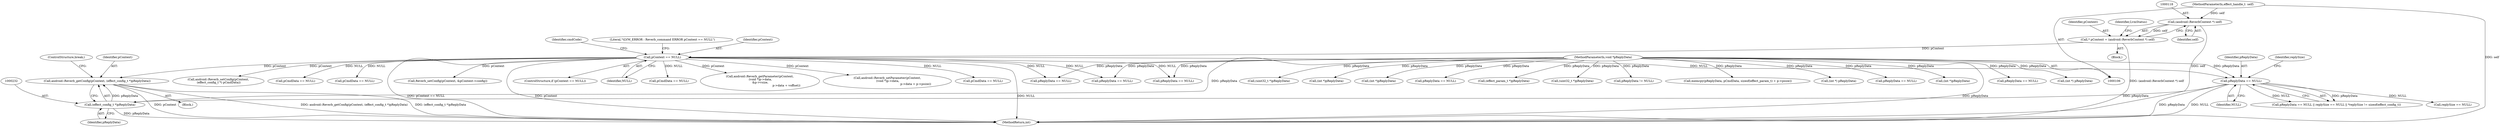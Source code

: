 digraph "0_Android_aeea52da00d210587fb3ed895de3d5f2e0264c88_6@pointer" {
"1000229" [label="(Call,android::Reverb_getConfig(pContext, (effect_config_t *)pReplyData))"];
"1000127" [label="(Call,pContext == NULL)"];
"1000115" [label="(Call,* pContext = (android::ReverbContext *) self)"];
"1000117" [label="(Call,(android::ReverbContext *) self)"];
"1000107" [label="(MethodParameterIn,effect_handle_t  self)"];
"1000231" [label="(Call,(effect_config_t *)pReplyData)"];
"1000211" [label="(Call,pReplyData == NULL)"];
"1000112" [label="(MethodParameterIn,void *pReplyData)"];
"1000293" [label="(Call,memcpy(pReplyData, pCmdData, sizeof(effect_param_t) + p->psize))"];
"1000113" [label="(Block,)"];
"1000199" [label="(Call,(int *) pReplyData)"];
"1000115" [label="(Call,* pContext = (android::ReverbContext *) self)"];
"1000271" [label="(Call,pReplyData == NULL)"];
"1000431" [label="(Call,pReplyData == NULL)"];
"1000126" [label="(ControlStructure,if (pContext == NULL))"];
"1000212" [label="(Identifier,pReplyData)"];
"1000543" [label="(Call,pCmdData == NULL)"];
"1000211" [label="(Call,pReplyData == NULL)"];
"1000668" [label="(MethodReturn,int)"];
"1000410" [label="(Call,(int *)pReplyData)"];
"1000234" [label="(ControlStructure,break;)"];
"1000179" [label="(Call,pReplyData == NULL)"];
"1000142" [label="(Call,pReplyData == NULL)"];
"1000327" [label="(Call,android::Reverb_getParameter(pContext,\n (void *)p->data,\n &p->vsize,\n                                                          p->data + voffset))"];
"1000138" [label="(Block,)"];
"1000216" [label="(Identifier,replySize)"];
"1000162" [label="(Call,(int *) pReplyData)"];
"1000608" [label="(Call,(uint32_t *)pReplyData)"];
"1000231" [label="(Call,(effect_config_t *)pReplyData)"];
"1000213" [label="(Identifier,NULL)"];
"1000413" [label="(Call,android::Reverb_setParameter(pContext,\n (void *)p->data,\n                                                              p->data + p->psize))"];
"1000502" [label="(Call,pReplyData == NULL)"];
"1000233" [label="(Identifier,pReplyData)"];
"1000253" [label="(Call,pCmdData == NULL)"];
"1000137" [label="(Identifier,cmdCode)"];
"1000202" [label="(Call,android::Reverb_setConfig(pContext,\n (effect_config_t *) pCmdData))"];
"1000459" [label="(Call,(int *)pReplyData)"];
"1000116" [label="(Identifier,pContext)"];
"1000230" [label="(Identifier,pContext)"];
"1000107" [label="(MethodParameterIn,effect_handle_t  self)"];
"1000530" [label="(Call,(int *)pReplyData)"];
"1000229" [label="(Call,android::Reverb_getConfig(pContext, (effect_config_t *)pReplyData))"];
"1000371" [label="(Call,pReplyData == NULL)"];
"1000170" [label="(Call,pCmdData == NULL)"];
"1000304" [label="(Call,(effect_param_t *)pReplyData)"];
"1000117" [label="(Call,(android::ReverbContext *) self)"];
"1000359" [label="(Call,pCmdData == NULL)"];
"1000129" [label="(Identifier,NULL)"];
"1000119" [label="(Identifier,self)"];
"1000127" [label="(Call,pContext == NULL)"];
"1000599" [label="(Call,(uint32_t *)pReplyData)"];
"1000132" [label="(Literal,\"\tLVM_ERROR : Reverb_command ERROR pContext == NULL\")"];
"1000128" [label="(Identifier,pContext)"];
"1000236" [label="(Call,Reverb_setConfig(pContext, &pContext->config))"];
"1000215" [label="(Call,replySize == NULL)"];
"1000112" [label="(MethodParameterIn,void *pReplyData)"];
"1000124" [label="(Identifier,LvmStatus)"];
"1000559" [label="(Call,pReplyData != NULL)"];
"1000210" [label="(Call,pReplyData == NULL || replySize == NULL || *replySize != sizeof(effect_config_t))"];
"1000229" -> "1000138"  [label="AST: "];
"1000229" -> "1000231"  [label="CFG: "];
"1000230" -> "1000229"  [label="AST: "];
"1000231" -> "1000229"  [label="AST: "];
"1000234" -> "1000229"  [label="CFG: "];
"1000229" -> "1000668"  [label="DDG: android::Reverb_getConfig(pContext, (effect_config_t *)pReplyData)"];
"1000229" -> "1000668"  [label="DDG: (effect_config_t *)pReplyData"];
"1000229" -> "1000668"  [label="DDG: pContext"];
"1000127" -> "1000229"  [label="DDG: pContext"];
"1000231" -> "1000229"  [label="DDG: pReplyData"];
"1000127" -> "1000126"  [label="AST: "];
"1000127" -> "1000129"  [label="CFG: "];
"1000128" -> "1000127"  [label="AST: "];
"1000129" -> "1000127"  [label="AST: "];
"1000132" -> "1000127"  [label="CFG: "];
"1000137" -> "1000127"  [label="CFG: "];
"1000127" -> "1000668"  [label="DDG: NULL"];
"1000127" -> "1000668"  [label="DDG: pContext == NULL"];
"1000127" -> "1000668"  [label="DDG: pContext"];
"1000115" -> "1000127"  [label="DDG: pContext"];
"1000127" -> "1000142"  [label="DDG: NULL"];
"1000127" -> "1000170"  [label="DDG: NULL"];
"1000127" -> "1000202"  [label="DDG: pContext"];
"1000127" -> "1000211"  [label="DDG: NULL"];
"1000127" -> "1000236"  [label="DDG: pContext"];
"1000127" -> "1000253"  [label="DDG: NULL"];
"1000127" -> "1000327"  [label="DDG: pContext"];
"1000127" -> "1000359"  [label="DDG: NULL"];
"1000127" -> "1000413"  [label="DDG: pContext"];
"1000127" -> "1000431"  [label="DDG: NULL"];
"1000127" -> "1000502"  [label="DDG: NULL"];
"1000127" -> "1000543"  [label="DDG: NULL"];
"1000115" -> "1000113"  [label="AST: "];
"1000115" -> "1000117"  [label="CFG: "];
"1000116" -> "1000115"  [label="AST: "];
"1000117" -> "1000115"  [label="AST: "];
"1000124" -> "1000115"  [label="CFG: "];
"1000115" -> "1000668"  [label="DDG: (android::ReverbContext *) self"];
"1000117" -> "1000115"  [label="DDG: self"];
"1000117" -> "1000119"  [label="CFG: "];
"1000118" -> "1000117"  [label="AST: "];
"1000119" -> "1000117"  [label="AST: "];
"1000117" -> "1000668"  [label="DDG: self"];
"1000107" -> "1000117"  [label="DDG: self"];
"1000107" -> "1000106"  [label="AST: "];
"1000107" -> "1000668"  [label="DDG: self"];
"1000231" -> "1000233"  [label="CFG: "];
"1000232" -> "1000231"  [label="AST: "];
"1000233" -> "1000231"  [label="AST: "];
"1000231" -> "1000668"  [label="DDG: pReplyData"];
"1000211" -> "1000231"  [label="DDG: pReplyData"];
"1000112" -> "1000231"  [label="DDG: pReplyData"];
"1000211" -> "1000210"  [label="AST: "];
"1000211" -> "1000213"  [label="CFG: "];
"1000212" -> "1000211"  [label="AST: "];
"1000213" -> "1000211"  [label="AST: "];
"1000216" -> "1000211"  [label="CFG: "];
"1000210" -> "1000211"  [label="CFG: "];
"1000211" -> "1000668"  [label="DDG: pReplyData"];
"1000211" -> "1000668"  [label="DDG: NULL"];
"1000211" -> "1000210"  [label="DDG: pReplyData"];
"1000211" -> "1000210"  [label="DDG: NULL"];
"1000112" -> "1000211"  [label="DDG: pReplyData"];
"1000211" -> "1000215"  [label="DDG: NULL"];
"1000112" -> "1000106"  [label="AST: "];
"1000112" -> "1000668"  [label="DDG: pReplyData"];
"1000112" -> "1000142"  [label="DDG: pReplyData"];
"1000112" -> "1000162"  [label="DDG: pReplyData"];
"1000112" -> "1000179"  [label="DDG: pReplyData"];
"1000112" -> "1000199"  [label="DDG: pReplyData"];
"1000112" -> "1000271"  [label="DDG: pReplyData"];
"1000112" -> "1000293"  [label="DDG: pReplyData"];
"1000112" -> "1000304"  [label="DDG: pReplyData"];
"1000112" -> "1000371"  [label="DDG: pReplyData"];
"1000112" -> "1000410"  [label="DDG: pReplyData"];
"1000112" -> "1000431"  [label="DDG: pReplyData"];
"1000112" -> "1000459"  [label="DDG: pReplyData"];
"1000112" -> "1000502"  [label="DDG: pReplyData"];
"1000112" -> "1000530"  [label="DDG: pReplyData"];
"1000112" -> "1000559"  [label="DDG: pReplyData"];
"1000112" -> "1000599"  [label="DDG: pReplyData"];
"1000112" -> "1000608"  [label="DDG: pReplyData"];
}
